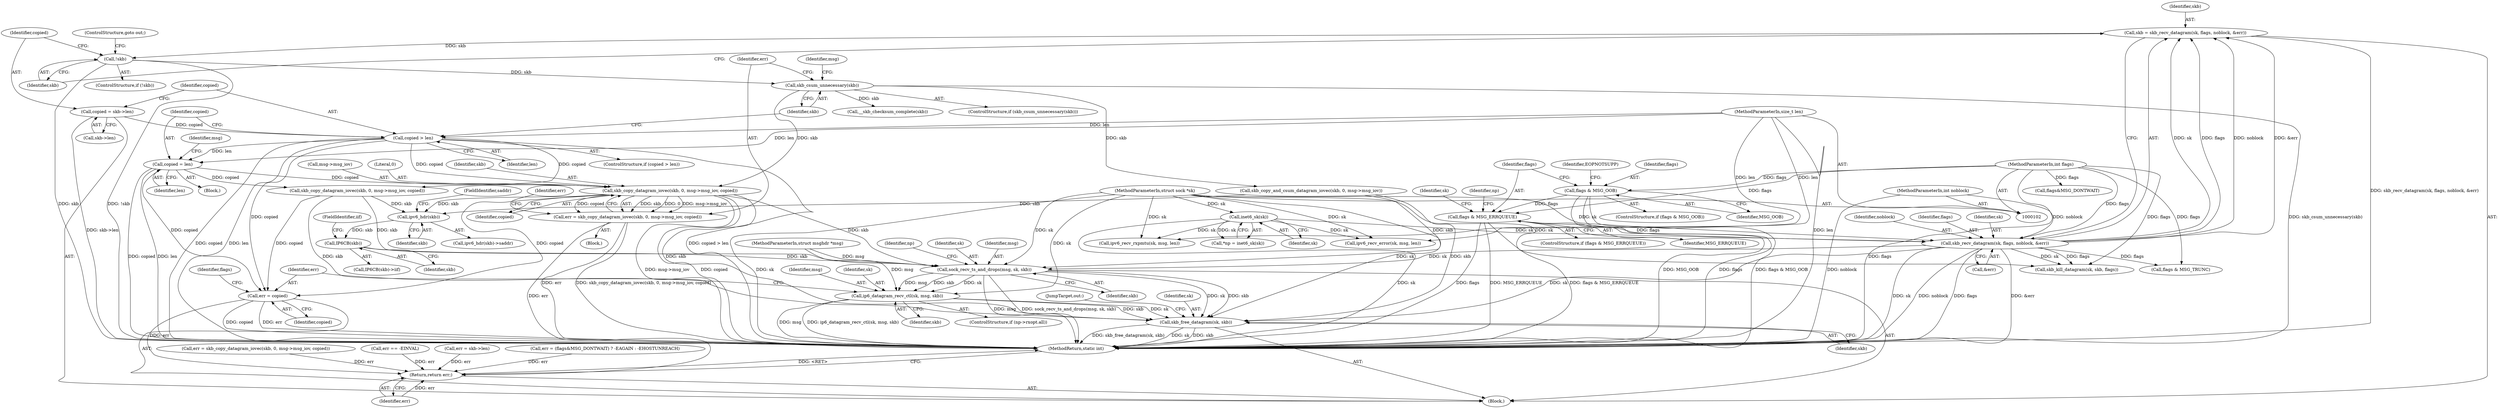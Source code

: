 digraph "0_linux_bceaa90240b6019ed73b49965eac7d167610be69_3@API" {
"1000196" [label="(Call,skb_copy_datagram_iovec(skb, 0, msg->msg_iov, copied))"];
"1000191" [label="(Call,skb_csum_unnecessary(skb))"];
"1000169" [label="(Call,!skb)"];
"1000160" [label="(Call,skb = skb_recv_datagram(sk, flags, noblock, &err))"];
"1000162" [label="(Call,skb_recv_datagram(sk, flags, noblock, &err))"];
"1000114" [label="(Call,inet6_sk(sk))"];
"1000104" [label="(MethodParameterIn,struct sock *sk)"];
"1000135" [label="(Call,flags & MSG_ERRQUEUE)"];
"1000128" [label="(Call,flags & MSG_OOB)"];
"1000108" [label="(MethodParameterIn,int flags)"];
"1000107" [label="(MethodParameterIn,int noblock)"];
"1000178" [label="(Call,copied > len)"];
"1000172" [label="(Call,copied = skb->len)"];
"1000106" [label="(MethodParameterIn,size_t len)"];
"1000182" [label="(Call,copied = len)"];
"1000194" [label="(Call,err = skb_copy_datagram_iovec(skb, 0, msg->msg_iov, copied))"];
"1000319" [label="(Return,return err;)"];
"1000261" [label="(Call,ipv6_hdr(skb))"];
"1000279" [label="(Call,IP6CB(skb))"];
"1000288" [label="(Call,sock_recv_ts_and_drops(msg, sk, skb))"];
"1000298" [label="(Call,ip6_datagram_recv_ctl(sk, msg, skb))"];
"1000315" [label="(Call,skb_free_datagram(sk, skb))"];
"1000302" [label="(Call,err = copied)"];
"1000171" [label="(ControlStructure,goto out;)"];
"1000307" [label="(Identifier,flags)"];
"1000160" [label="(Call,skb = skb_recv_datagram(sk, flags, noblock, &err))"];
"1000162" [label="(Call,skb_recv_datagram(sk, flags, noblock, &err))"];
"1000193" [label="(Block,)"];
"1000202" [label="(Identifier,copied)"];
"1000156" [label="(Call,ipv6_recv_rxpmtu(sk, msg, len))"];
"1000129" [label="(Identifier,flags)"];
"1000295" [label="(Identifier,np)"];
"1000184" [label="(Identifier,len)"];
"1000165" [label="(Identifier,noblock)"];
"1000302" [label="(Call,err = copied)"];
"1000300" [label="(Identifier,msg)"];
"1000194" [label="(Call,err = skb_copy_datagram_iovec(skb, 0, msg->msg_iov, copied))"];
"1000212" [label="(Call,__skb_checksum_complete(skb))"];
"1000139" [label="(Call,ipv6_recv_error(sk, msg, len))"];
"1000262" [label="(Identifier,skb)"];
"1000260" [label="(Call,ipv6_hdr(skb)->saddr)"];
"1000187" [label="(Identifier,msg)"];
"1000106" [label="(MethodParameterIn,size_t len)"];
"1000183" [label="(Identifier,copied)"];
"1000301" [label="(Identifier,skb)"];
"1000326" [label="(Call,err = (flags&MSG_DONTWAIT) ? -EAGAIN : -EHOSTUNREACH)"];
"1000140" [label="(Identifier,sk)"];
"1000172" [label="(Call,copied = skb->len)"];
"1000215" [label="(Call,err = skb_copy_datagram_iovec(skb, 0, msg->msg_iov, copied))"];
"1000320" [label="(Identifier,err)"];
"1000281" [label="(FieldIdentifier,iif)"];
"1000181" [label="(Block,)"];
"1000168" [label="(ControlStructure,if (!skb))"];
"1000217" [label="(Call,skb_copy_datagram_iovec(skb, 0, msg->msg_iov, copied))"];
"1000174" [label="(Call,skb->len)"];
"1000137" [label="(Identifier,MSG_ERRQUEUE)"];
"1000288" [label="(Call,sock_recv_ts_and_drops(msg, sk, skb))"];
"1000261" [label="(Call,ipv6_hdr(skb))"];
"1000318" [label="(JumpTarget,out:)"];
"1000146" [label="(Identifier,np)"];
"1000198" [label="(Literal,0)"];
"1000306" [label="(Call,flags & MSG_TRUNC)"];
"1000127" [label="(ControlStructure,if (flags & MSG_OOB))"];
"1000241" [label="(Identifier,err)"];
"1000178" [label="(Call,copied > len)"];
"1000304" [label="(Identifier,copied)"];
"1000292" [label="(ControlStructure,if (np->rxopt.all))"];
"1000228" [label="(Call,skb_copy_and_csum_datagram_iovec(skb, 0, msg->msg_iov))"];
"1000170" [label="(Identifier,skb)"];
"1000161" [label="(Identifier,skb)"];
"1000115" [label="(Identifier,sk)"];
"1000166" [label="(Call,&err)"];
"1000337" [label="(MethodReturn,static int)"];
"1000173" [label="(Identifier,copied)"];
"1000128" [label="(Call,flags & MSG_OOB)"];
"1000299" [label="(Identifier,sk)"];
"1000134" [label="(ControlStructure,if (flags & MSG_ERRQUEUE))"];
"1000322" [label="(Call,skb_kill_datagram(sk, skb, flags))"];
"1000315" [label="(Call,skb_free_datagram(sk, skb))"];
"1000169" [label="(Call,!skb)"];
"1000280" [label="(Identifier,skb)"];
"1000235" [label="(Call,err == -EINVAL)"];
"1000196" [label="(Call,skb_copy_datagram_iovec(skb, 0, msg->msg_iov, copied))"];
"1000290" [label="(Identifier,sk)"];
"1000309" [label="(Call,err = skb->len)"];
"1000316" [label="(Identifier,sk)"];
"1000289" [label="(Identifier,msg)"];
"1000303" [label="(Identifier,err)"];
"1000164" [label="(Identifier,flags)"];
"1000192" [label="(Identifier,skb)"];
"1000177" [label="(ControlStructure,if (copied > len))"];
"1000195" [label="(Identifier,err)"];
"1000112" [label="(Call,*np = inet6_sk(sk))"];
"1000105" [label="(MethodParameterIn,struct msghdr *msg)"];
"1000182" [label="(Call,copied = len)"];
"1000104" [label="(MethodParameterIn,struct sock *sk)"];
"1000278" [label="(Call,IP6CB(skb)->iif)"];
"1000179" [label="(Identifier,copied)"];
"1000279" [label="(Call,IP6CB(skb))"];
"1000298" [label="(Call,ip6_datagram_recv_ctl(sk, msg, skb))"];
"1000135" [label="(Call,flags & MSG_ERRQUEUE)"];
"1000207" [label="(Identifier,msg)"];
"1000130" [label="(Identifier,MSG_OOB)"];
"1000291" [label="(Identifier,skb)"];
"1000317" [label="(Identifier,skb)"];
"1000329" [label="(Call,flags&MSG_DONTWAIT)"];
"1000197" [label="(Identifier,skb)"];
"1000180" [label="(Identifier,len)"];
"1000114" [label="(Call,inet6_sk(sk))"];
"1000163" [label="(Identifier,sk)"];
"1000107" [label="(MethodParameterIn,int noblock)"];
"1000190" [label="(ControlStructure,if (skb_csum_unnecessary(skb)))"];
"1000136" [label="(Identifier,flags)"];
"1000191" [label="(Call,skb_csum_unnecessary(skb))"];
"1000133" [label="(Identifier,EOPNOTSUPP)"];
"1000319" [label="(Return,return err;)"];
"1000263" [label="(FieldIdentifier,saddr)"];
"1000199" [label="(Call,msg->msg_iov)"];
"1000108" [label="(MethodParameterIn,int flags)"];
"1000110" [label="(Block,)"];
"1000196" -> "1000194"  [label="AST: "];
"1000196" -> "1000202"  [label="CFG: "];
"1000197" -> "1000196"  [label="AST: "];
"1000198" -> "1000196"  [label="AST: "];
"1000199" -> "1000196"  [label="AST: "];
"1000202" -> "1000196"  [label="AST: "];
"1000194" -> "1000196"  [label="CFG: "];
"1000196" -> "1000337"  [label="DDG: msg->msg_iov"];
"1000196" -> "1000337"  [label="DDG: copied"];
"1000196" -> "1000194"  [label="DDG: skb"];
"1000196" -> "1000194"  [label="DDG: 0"];
"1000196" -> "1000194"  [label="DDG: msg->msg_iov"];
"1000196" -> "1000194"  [label="DDG: copied"];
"1000191" -> "1000196"  [label="DDG: skb"];
"1000178" -> "1000196"  [label="DDG: copied"];
"1000182" -> "1000196"  [label="DDG: copied"];
"1000196" -> "1000261"  [label="DDG: skb"];
"1000196" -> "1000288"  [label="DDG: skb"];
"1000196" -> "1000302"  [label="DDG: copied"];
"1000196" -> "1000315"  [label="DDG: skb"];
"1000191" -> "1000190"  [label="AST: "];
"1000191" -> "1000192"  [label="CFG: "];
"1000192" -> "1000191"  [label="AST: "];
"1000195" -> "1000191"  [label="CFG: "];
"1000207" -> "1000191"  [label="CFG: "];
"1000191" -> "1000337"  [label="DDG: skb_csum_unnecessary(skb)"];
"1000169" -> "1000191"  [label="DDG: skb"];
"1000191" -> "1000212"  [label="DDG: skb"];
"1000191" -> "1000228"  [label="DDG: skb"];
"1000169" -> "1000168"  [label="AST: "];
"1000169" -> "1000170"  [label="CFG: "];
"1000170" -> "1000169"  [label="AST: "];
"1000171" -> "1000169"  [label="CFG: "];
"1000173" -> "1000169"  [label="CFG: "];
"1000169" -> "1000337"  [label="DDG: !skb"];
"1000169" -> "1000337"  [label="DDG: skb"];
"1000160" -> "1000169"  [label="DDG: skb"];
"1000160" -> "1000110"  [label="AST: "];
"1000160" -> "1000162"  [label="CFG: "];
"1000161" -> "1000160"  [label="AST: "];
"1000162" -> "1000160"  [label="AST: "];
"1000170" -> "1000160"  [label="CFG: "];
"1000160" -> "1000337"  [label="DDG: skb_recv_datagram(sk, flags, noblock, &err)"];
"1000162" -> "1000160"  [label="DDG: sk"];
"1000162" -> "1000160"  [label="DDG: flags"];
"1000162" -> "1000160"  [label="DDG: noblock"];
"1000162" -> "1000160"  [label="DDG: &err"];
"1000162" -> "1000166"  [label="CFG: "];
"1000163" -> "1000162"  [label="AST: "];
"1000164" -> "1000162"  [label="AST: "];
"1000165" -> "1000162"  [label="AST: "];
"1000166" -> "1000162"  [label="AST: "];
"1000162" -> "1000337"  [label="DDG: flags"];
"1000162" -> "1000337"  [label="DDG: &err"];
"1000162" -> "1000337"  [label="DDG: sk"];
"1000162" -> "1000337"  [label="DDG: noblock"];
"1000114" -> "1000162"  [label="DDG: sk"];
"1000104" -> "1000162"  [label="DDG: sk"];
"1000135" -> "1000162"  [label="DDG: flags"];
"1000108" -> "1000162"  [label="DDG: flags"];
"1000107" -> "1000162"  [label="DDG: noblock"];
"1000162" -> "1000288"  [label="DDG: sk"];
"1000162" -> "1000306"  [label="DDG: flags"];
"1000162" -> "1000315"  [label="DDG: sk"];
"1000162" -> "1000322"  [label="DDG: sk"];
"1000162" -> "1000322"  [label="DDG: flags"];
"1000114" -> "1000112"  [label="AST: "];
"1000114" -> "1000115"  [label="CFG: "];
"1000115" -> "1000114"  [label="AST: "];
"1000112" -> "1000114"  [label="CFG: "];
"1000114" -> "1000337"  [label="DDG: sk"];
"1000114" -> "1000112"  [label="DDG: sk"];
"1000104" -> "1000114"  [label="DDG: sk"];
"1000114" -> "1000139"  [label="DDG: sk"];
"1000114" -> "1000156"  [label="DDG: sk"];
"1000104" -> "1000102"  [label="AST: "];
"1000104" -> "1000337"  [label="DDG: sk"];
"1000104" -> "1000139"  [label="DDG: sk"];
"1000104" -> "1000156"  [label="DDG: sk"];
"1000104" -> "1000288"  [label="DDG: sk"];
"1000104" -> "1000298"  [label="DDG: sk"];
"1000104" -> "1000315"  [label="DDG: sk"];
"1000104" -> "1000322"  [label="DDG: sk"];
"1000135" -> "1000134"  [label="AST: "];
"1000135" -> "1000137"  [label="CFG: "];
"1000136" -> "1000135"  [label="AST: "];
"1000137" -> "1000135"  [label="AST: "];
"1000140" -> "1000135"  [label="CFG: "];
"1000146" -> "1000135"  [label="CFG: "];
"1000135" -> "1000337"  [label="DDG: flags & MSG_ERRQUEUE"];
"1000135" -> "1000337"  [label="DDG: flags"];
"1000135" -> "1000337"  [label="DDG: MSG_ERRQUEUE"];
"1000128" -> "1000135"  [label="DDG: flags"];
"1000108" -> "1000135"  [label="DDG: flags"];
"1000128" -> "1000127"  [label="AST: "];
"1000128" -> "1000130"  [label="CFG: "];
"1000129" -> "1000128"  [label="AST: "];
"1000130" -> "1000128"  [label="AST: "];
"1000133" -> "1000128"  [label="CFG: "];
"1000136" -> "1000128"  [label="CFG: "];
"1000128" -> "1000337"  [label="DDG: MSG_OOB"];
"1000128" -> "1000337"  [label="DDG: flags"];
"1000128" -> "1000337"  [label="DDG: flags & MSG_OOB"];
"1000108" -> "1000128"  [label="DDG: flags"];
"1000108" -> "1000102"  [label="AST: "];
"1000108" -> "1000337"  [label="DDG: flags"];
"1000108" -> "1000306"  [label="DDG: flags"];
"1000108" -> "1000322"  [label="DDG: flags"];
"1000108" -> "1000329"  [label="DDG: flags"];
"1000107" -> "1000102"  [label="AST: "];
"1000107" -> "1000337"  [label="DDG: noblock"];
"1000178" -> "1000177"  [label="AST: "];
"1000178" -> "1000180"  [label="CFG: "];
"1000179" -> "1000178"  [label="AST: "];
"1000180" -> "1000178"  [label="AST: "];
"1000183" -> "1000178"  [label="CFG: "];
"1000192" -> "1000178"  [label="CFG: "];
"1000178" -> "1000337"  [label="DDG: copied > len"];
"1000178" -> "1000337"  [label="DDG: copied"];
"1000178" -> "1000337"  [label="DDG: len"];
"1000172" -> "1000178"  [label="DDG: copied"];
"1000106" -> "1000178"  [label="DDG: len"];
"1000178" -> "1000182"  [label="DDG: len"];
"1000178" -> "1000217"  [label="DDG: copied"];
"1000178" -> "1000302"  [label="DDG: copied"];
"1000172" -> "1000110"  [label="AST: "];
"1000172" -> "1000174"  [label="CFG: "];
"1000173" -> "1000172"  [label="AST: "];
"1000174" -> "1000172"  [label="AST: "];
"1000179" -> "1000172"  [label="CFG: "];
"1000172" -> "1000337"  [label="DDG: skb->len"];
"1000106" -> "1000102"  [label="AST: "];
"1000106" -> "1000337"  [label="DDG: len"];
"1000106" -> "1000139"  [label="DDG: len"];
"1000106" -> "1000156"  [label="DDG: len"];
"1000106" -> "1000182"  [label="DDG: len"];
"1000182" -> "1000181"  [label="AST: "];
"1000182" -> "1000184"  [label="CFG: "];
"1000183" -> "1000182"  [label="AST: "];
"1000184" -> "1000182"  [label="AST: "];
"1000187" -> "1000182"  [label="CFG: "];
"1000182" -> "1000337"  [label="DDG: len"];
"1000182" -> "1000337"  [label="DDG: copied"];
"1000182" -> "1000217"  [label="DDG: copied"];
"1000182" -> "1000302"  [label="DDG: copied"];
"1000194" -> "1000193"  [label="AST: "];
"1000195" -> "1000194"  [label="AST: "];
"1000241" -> "1000194"  [label="CFG: "];
"1000194" -> "1000337"  [label="DDG: err"];
"1000194" -> "1000337"  [label="DDG: skb_copy_datagram_iovec(skb, 0, msg->msg_iov, copied)"];
"1000194" -> "1000319"  [label="DDG: err"];
"1000319" -> "1000110"  [label="AST: "];
"1000319" -> "1000320"  [label="CFG: "];
"1000320" -> "1000319"  [label="AST: "];
"1000337" -> "1000319"  [label="CFG: "];
"1000319" -> "1000337"  [label="DDG: <RET>"];
"1000320" -> "1000319"  [label="DDG: err"];
"1000309" -> "1000319"  [label="DDG: err"];
"1000235" -> "1000319"  [label="DDG: err"];
"1000215" -> "1000319"  [label="DDG: err"];
"1000302" -> "1000319"  [label="DDG: err"];
"1000326" -> "1000319"  [label="DDG: err"];
"1000261" -> "1000260"  [label="AST: "];
"1000261" -> "1000262"  [label="CFG: "];
"1000262" -> "1000261"  [label="AST: "];
"1000263" -> "1000261"  [label="CFG: "];
"1000228" -> "1000261"  [label="DDG: skb"];
"1000217" -> "1000261"  [label="DDG: skb"];
"1000261" -> "1000279"  [label="DDG: skb"];
"1000279" -> "1000278"  [label="AST: "];
"1000279" -> "1000280"  [label="CFG: "];
"1000280" -> "1000279"  [label="AST: "];
"1000281" -> "1000279"  [label="CFG: "];
"1000279" -> "1000288"  [label="DDG: skb"];
"1000288" -> "1000110"  [label="AST: "];
"1000288" -> "1000291"  [label="CFG: "];
"1000289" -> "1000288"  [label="AST: "];
"1000290" -> "1000288"  [label="AST: "];
"1000291" -> "1000288"  [label="AST: "];
"1000295" -> "1000288"  [label="CFG: "];
"1000288" -> "1000337"  [label="DDG: msg"];
"1000288" -> "1000337"  [label="DDG: sock_recv_ts_and_drops(msg, sk, skb)"];
"1000105" -> "1000288"  [label="DDG: msg"];
"1000228" -> "1000288"  [label="DDG: skb"];
"1000217" -> "1000288"  [label="DDG: skb"];
"1000288" -> "1000298"  [label="DDG: sk"];
"1000288" -> "1000298"  [label="DDG: msg"];
"1000288" -> "1000298"  [label="DDG: skb"];
"1000288" -> "1000315"  [label="DDG: sk"];
"1000288" -> "1000315"  [label="DDG: skb"];
"1000298" -> "1000292"  [label="AST: "];
"1000298" -> "1000301"  [label="CFG: "];
"1000299" -> "1000298"  [label="AST: "];
"1000300" -> "1000298"  [label="AST: "];
"1000301" -> "1000298"  [label="AST: "];
"1000303" -> "1000298"  [label="CFG: "];
"1000298" -> "1000337"  [label="DDG: ip6_datagram_recv_ctl(sk, msg, skb)"];
"1000298" -> "1000337"  [label="DDG: msg"];
"1000105" -> "1000298"  [label="DDG: msg"];
"1000298" -> "1000315"  [label="DDG: sk"];
"1000298" -> "1000315"  [label="DDG: skb"];
"1000315" -> "1000110"  [label="AST: "];
"1000315" -> "1000317"  [label="CFG: "];
"1000316" -> "1000315"  [label="AST: "];
"1000317" -> "1000315"  [label="AST: "];
"1000318" -> "1000315"  [label="CFG: "];
"1000315" -> "1000337"  [label="DDG: skb_free_datagram(sk, skb)"];
"1000315" -> "1000337"  [label="DDG: sk"];
"1000315" -> "1000337"  [label="DDG: skb"];
"1000228" -> "1000315"  [label="DDG: skb"];
"1000217" -> "1000315"  [label="DDG: skb"];
"1000302" -> "1000110"  [label="AST: "];
"1000302" -> "1000304"  [label="CFG: "];
"1000303" -> "1000302"  [label="AST: "];
"1000304" -> "1000302"  [label="AST: "];
"1000307" -> "1000302"  [label="CFG: "];
"1000302" -> "1000337"  [label="DDG: copied"];
"1000302" -> "1000337"  [label="DDG: err"];
"1000217" -> "1000302"  [label="DDG: copied"];
}
